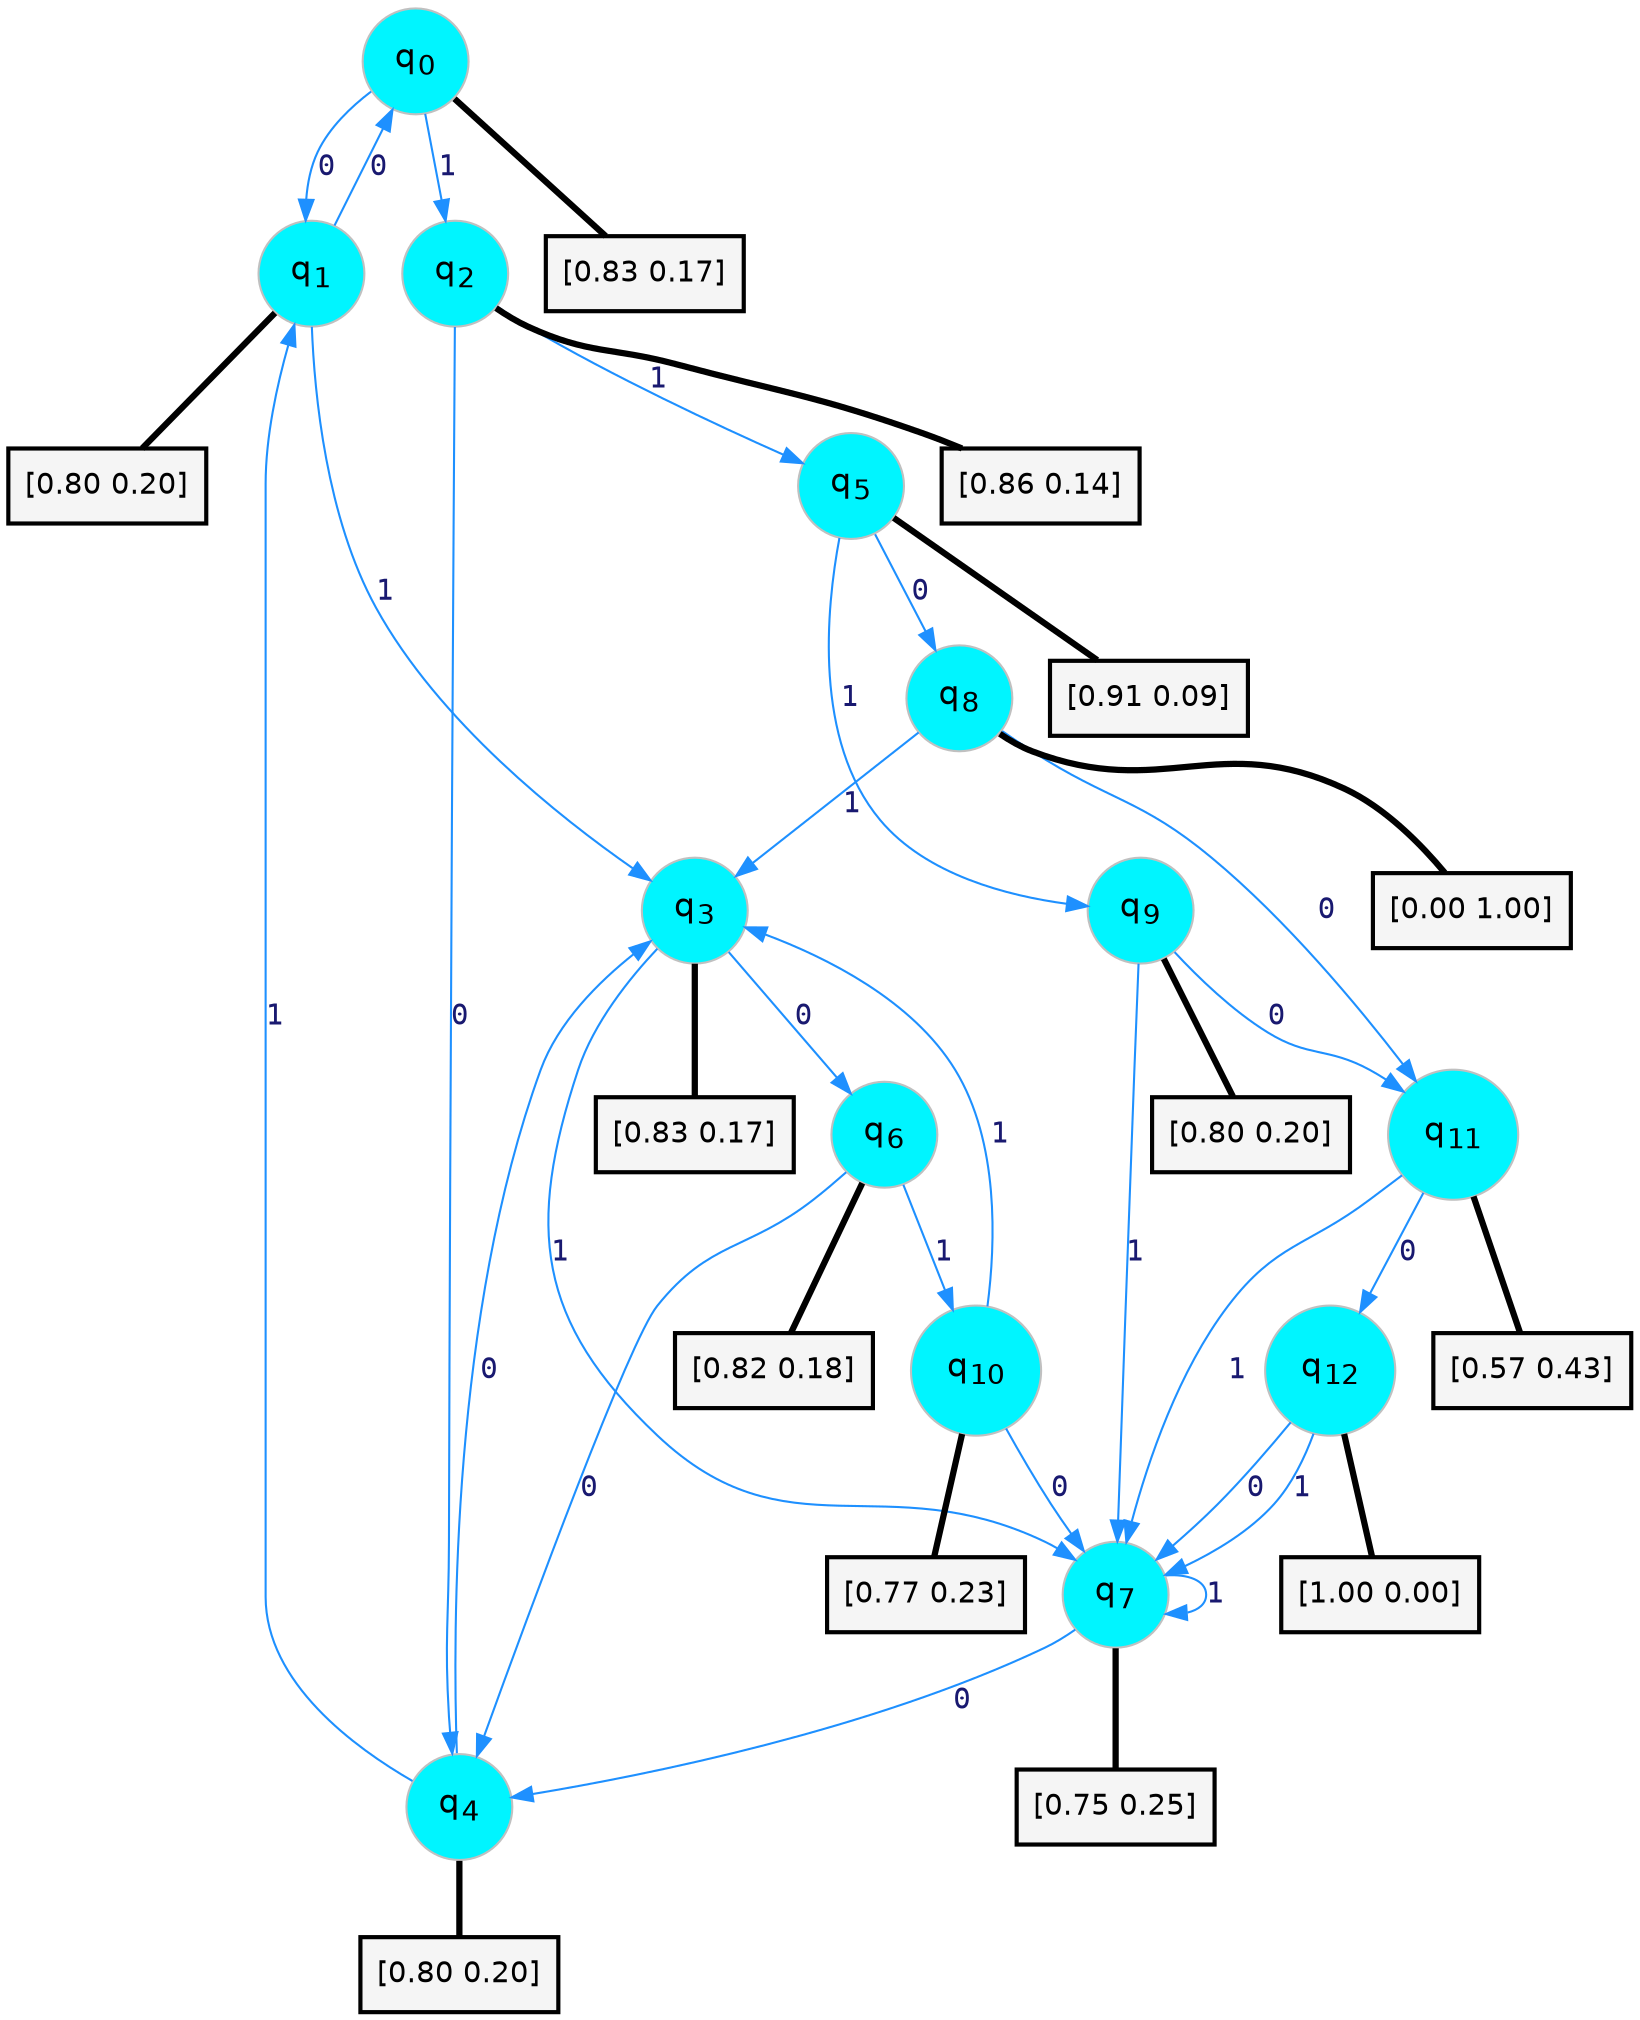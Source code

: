 digraph G {
graph [
bgcolor=transparent, dpi=300, rankdir=TD, size="40,25"];
node [
color=gray, fillcolor=turquoise1, fontcolor=black, fontname=Helvetica, fontsize=16, fontweight=bold, shape=circle, style=filled];
edge [
arrowsize=1, color=dodgerblue1, fontcolor=midnightblue, fontname=courier, fontweight=bold, penwidth=1, style=solid, weight=20];
0[label=<q<SUB>0</SUB>>];
1[label=<q<SUB>1</SUB>>];
2[label=<q<SUB>2</SUB>>];
3[label=<q<SUB>3</SUB>>];
4[label=<q<SUB>4</SUB>>];
5[label=<q<SUB>5</SUB>>];
6[label=<q<SUB>6</SUB>>];
7[label=<q<SUB>7</SUB>>];
8[label=<q<SUB>8</SUB>>];
9[label=<q<SUB>9</SUB>>];
10[label=<q<SUB>10</SUB>>];
11[label=<q<SUB>11</SUB>>];
12[label=<q<SUB>12</SUB>>];
13[label="[0.83 0.17]", shape=box,fontcolor=black, fontname=Helvetica, fontsize=14, penwidth=2, fillcolor=whitesmoke,color=black];
14[label="[0.80 0.20]", shape=box,fontcolor=black, fontname=Helvetica, fontsize=14, penwidth=2, fillcolor=whitesmoke,color=black];
15[label="[0.86 0.14]", shape=box,fontcolor=black, fontname=Helvetica, fontsize=14, penwidth=2, fillcolor=whitesmoke,color=black];
16[label="[0.83 0.17]", shape=box,fontcolor=black, fontname=Helvetica, fontsize=14, penwidth=2, fillcolor=whitesmoke,color=black];
17[label="[0.80 0.20]", shape=box,fontcolor=black, fontname=Helvetica, fontsize=14, penwidth=2, fillcolor=whitesmoke,color=black];
18[label="[0.91 0.09]", shape=box,fontcolor=black, fontname=Helvetica, fontsize=14, penwidth=2, fillcolor=whitesmoke,color=black];
19[label="[0.82 0.18]", shape=box,fontcolor=black, fontname=Helvetica, fontsize=14, penwidth=2, fillcolor=whitesmoke,color=black];
20[label="[0.75 0.25]", shape=box,fontcolor=black, fontname=Helvetica, fontsize=14, penwidth=2, fillcolor=whitesmoke,color=black];
21[label="[0.00 1.00]", shape=box,fontcolor=black, fontname=Helvetica, fontsize=14, penwidth=2, fillcolor=whitesmoke,color=black];
22[label="[0.80 0.20]", shape=box,fontcolor=black, fontname=Helvetica, fontsize=14, penwidth=2, fillcolor=whitesmoke,color=black];
23[label="[0.77 0.23]", shape=box,fontcolor=black, fontname=Helvetica, fontsize=14, penwidth=2, fillcolor=whitesmoke,color=black];
24[label="[0.57 0.43]", shape=box,fontcolor=black, fontname=Helvetica, fontsize=14, penwidth=2, fillcolor=whitesmoke,color=black];
25[label="[1.00 0.00]", shape=box,fontcolor=black, fontname=Helvetica, fontsize=14, penwidth=2, fillcolor=whitesmoke,color=black];
0->1 [label=0];
0->2 [label=1];
0->13 [arrowhead=none, penwidth=3,color=black];
1->0 [label=0];
1->3 [label=1];
1->14 [arrowhead=none, penwidth=3,color=black];
2->4 [label=0];
2->5 [label=1];
2->15 [arrowhead=none, penwidth=3,color=black];
3->6 [label=0];
3->7 [label=1];
3->16 [arrowhead=none, penwidth=3,color=black];
4->3 [label=0];
4->1 [label=1];
4->17 [arrowhead=none, penwidth=3,color=black];
5->8 [label=0];
5->9 [label=1];
5->18 [arrowhead=none, penwidth=3,color=black];
6->4 [label=0];
6->10 [label=1];
6->19 [arrowhead=none, penwidth=3,color=black];
7->4 [label=0];
7->7 [label=1];
7->20 [arrowhead=none, penwidth=3,color=black];
8->11 [label=0];
8->3 [label=1];
8->21 [arrowhead=none, penwidth=3,color=black];
9->11 [label=0];
9->7 [label=1];
9->22 [arrowhead=none, penwidth=3,color=black];
10->7 [label=0];
10->3 [label=1];
10->23 [arrowhead=none, penwidth=3,color=black];
11->12 [label=0];
11->7 [label=1];
11->24 [arrowhead=none, penwidth=3,color=black];
12->7 [label=0];
12->7 [label=1];
12->25 [arrowhead=none, penwidth=3,color=black];
}
